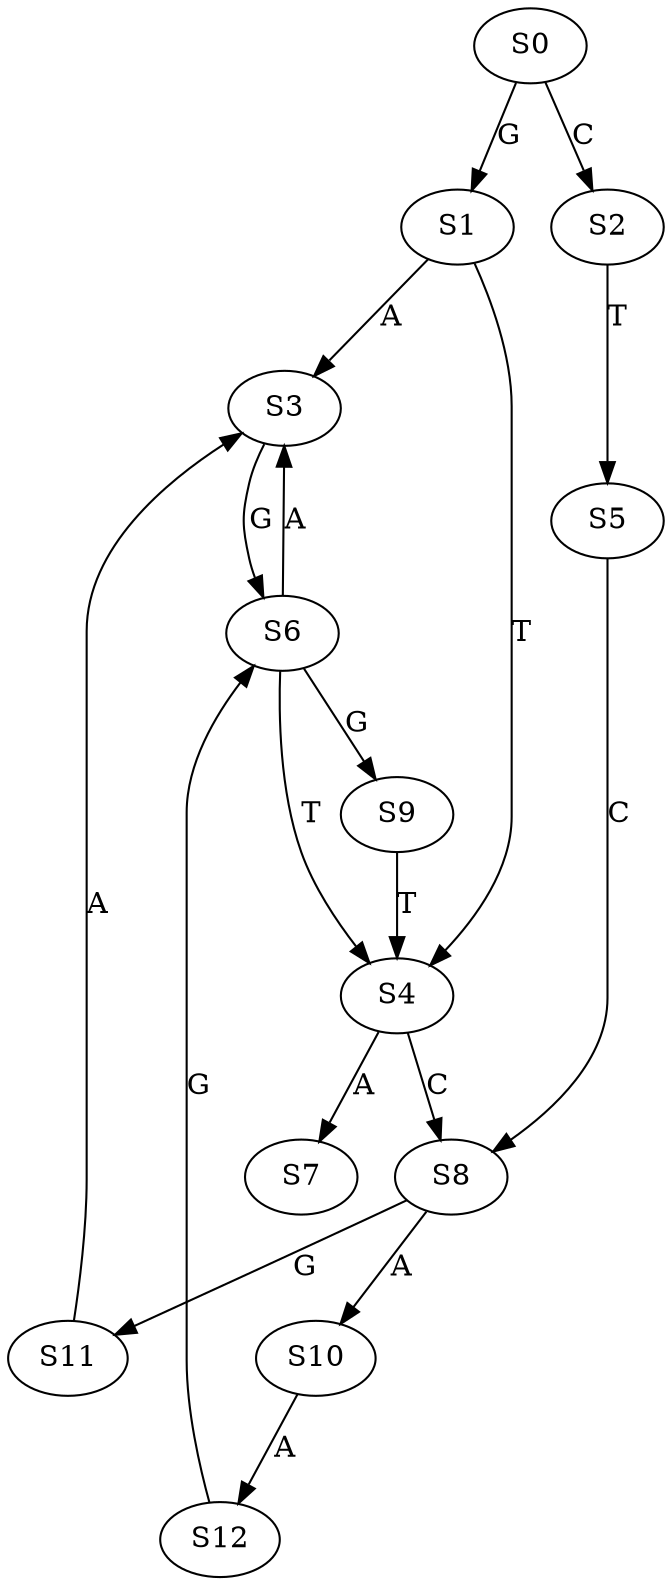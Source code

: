 strict digraph  {
	S0 -> S1 [ label = G ];
	S0 -> S2 [ label = C ];
	S1 -> S3 [ label = A ];
	S1 -> S4 [ label = T ];
	S2 -> S5 [ label = T ];
	S3 -> S6 [ label = G ];
	S4 -> S7 [ label = A ];
	S4 -> S8 [ label = C ];
	S5 -> S8 [ label = C ];
	S6 -> S9 [ label = G ];
	S6 -> S3 [ label = A ];
	S6 -> S4 [ label = T ];
	S8 -> S10 [ label = A ];
	S8 -> S11 [ label = G ];
	S9 -> S4 [ label = T ];
	S10 -> S12 [ label = A ];
	S11 -> S3 [ label = A ];
	S12 -> S6 [ label = G ];
}
